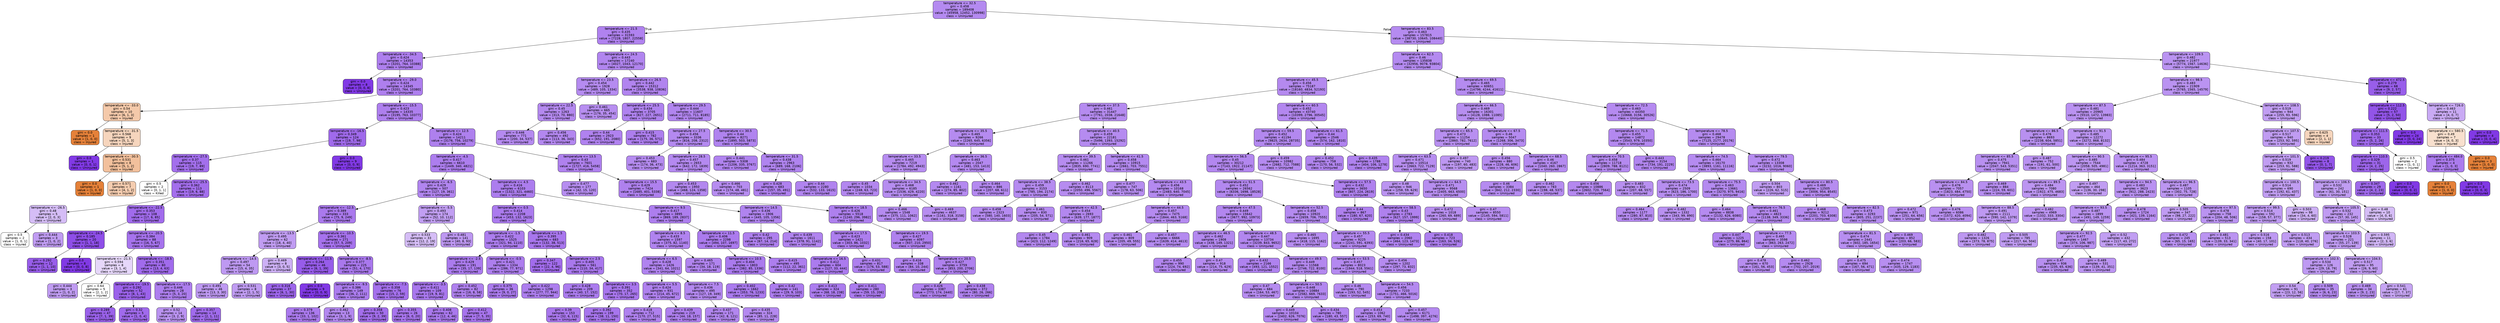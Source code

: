 digraph Tree {
node [shape=box, style="filled, rounded", color="black", fontname="helvetica"] ;
edge [fontname="helvetica"] ;
0 [label="temperature <= 32.5\ngini = 0.458\nsamples = 189408\nvalue = [45958, 12452, 130998]\nclass = Uninjured", fillcolor="#b48af0"] ;
1 [label="temperature <= 21.5\ngini = 0.435\nsamples = 31593\nvalue = [7228, 1807, 22558]\nclass = Uninjured", fillcolor="#b082ef"] ;
0 -> 1 [labeldistance=2.5, labelangle=45, headlabel="True"] ;
2 [label="temperature <= -34.5\ngini = 0.424\nsamples = 14353\nvalue = [3201, 764, 10388]\nclass = Uninjured", fillcolor="#ae7fee"] ;
1 -> 2 ;
3 [label="gini = 0.0\nsamples = 8\nvalue = [0, 0, 8]\nclass = Uninjured", fillcolor="#8139e5"] ;
2 -> 3 ;
4 [label="temperature <= -29.0\ngini = 0.424\nsamples = 14345\nvalue = [3201, 764, 10380]\nclass = Uninjured", fillcolor="#ae7fee"] ;
2 -> 4 ;
5 [label="temperature <= -33.0\ngini = 0.54\nsamples = 10\nvalue = [6, 1, 3]\nclass = Injured", fillcolor="#f4c9aa"] ;
4 -> 5 ;
6 [label="gini = 0.0\nsamples = 1\nvalue = [1, 0, 0]\nclass = Injured", fillcolor="#e58139"] ;
5 -> 6 ;
7 [label="temperature <= -31.5\ngini = 0.568\nsamples = 9\nvalue = [5, 1, 3]\nclass = Injured", fillcolor="#f6d5bd"] ;
5 -> 7 ;
8 [label="gini = 0.0\nsamples = 1\nvalue = [0, 0, 1]\nclass = Uninjured", fillcolor="#8139e5"] ;
7 -> 8 ;
9 [label="temperature <= -30.5\ngini = 0.531\nsamples = 8\nvalue = [5, 1, 2]\nclass = Injured", fillcolor="#f2c09c"] ;
7 -> 9 ;
10 [label="gini = 0.0\nsamples = 1\nvalue = [1, 0, 0]\nclass = Injured", fillcolor="#e58139"] ;
9 -> 10 ;
11 [label="gini = 0.571\nsamples = 7\nvalue = [4, 1, 2]\nclass = Injured", fillcolor="#f5cdb0"] ;
9 -> 11 ;
12 [label="temperature <= -15.5\ngini = 0.423\nsamples = 14335\nvalue = [3195, 763, 10377]\nclass = Uninjured", fillcolor="#ae7fee"] ;
4 -> 12 ;
13 [label="temperature <= -16.5\ngini = 0.349\nsamples = 124\nvalue = [19, 7, 98]\nclass = Uninjured", fillcolor="#a06aeb"] ;
12 -> 13 ;
14 [label="temperature <= -27.5\ngini = 0.37\nsamples = 115\nvalue = [19, 7, 89]\nclass = Uninjured", fillcolor="#a36fec"] ;
13 -> 14 ;
15 [label="gini = 0.5\nsamples = 2\nvalue = [0, 1, 1]\nclass = Killed", fillcolor="#ffffff"] ;
14 -> 15 ;
16 [label="temperature <= -25.5\ngini = 0.362\nsamples = 113\nvalue = [19, 6, 88]\nclass = Uninjured", fillcolor="#a36eec"] ;
14 -> 16 ;
17 [label="temperature <= -26.5\ngini = 0.48\nsamples = 5\nvalue = [2, 0, 3]\nclass = Uninjured", fillcolor="#d5bdf6"] ;
16 -> 17 ;
18 [label="gini = 0.5\nsamples = 2\nvalue = [1, 0, 1]\nclass = Injured", fillcolor="#ffffff"] ;
17 -> 18 ;
19 [label="gini = 0.444\nsamples = 3\nvalue = [1, 0, 2]\nclass = Uninjured", fillcolor="#c09cf2"] ;
17 -> 19 ;
20 [label="temperature <= -22.5\ngini = 0.353\nsamples = 108\nvalue = [17, 6, 85]\nclass = Uninjured", fillcolor="#a16bec"] ;
16 -> 20 ;
21 [label="temperature <= -24.5\ngini = 0.185\nsamples = 20\nvalue = [1, 1, 18]\nclass = Uninjured", fillcolor="#8e4ee8"] ;
20 -> 21 ;
22 [label="gini = 0.292\nsamples = 12\nvalue = [1, 1, 10]\nclass = Uninjured", fillcolor="#985dea"] ;
21 -> 22 ;
23 [label="gini = 0.0\nsamples = 8\nvalue = [0, 0, 8]\nclass = Uninjured", fillcolor="#8139e5"] ;
21 -> 23 ;
24 [label="temperature <= -20.5\ngini = 0.384\nsamples = 88\nvalue = [16, 5, 67]\nclass = Uninjured", fillcolor="#a673ed"] ;
20 -> 24 ;
25 [label="temperature <= -21.5\ngini = 0.594\nsamples = 8\nvalue = [3, 1, 4]\nclass = Uninjured", fillcolor="#e6d7fa"] ;
24 -> 25 ;
26 [label="gini = 0.444\nsamples = 3\nvalue = [1, 0, 2]\nclass = Uninjured", fillcolor="#c09cf2"] ;
25 -> 26 ;
27 [label="gini = 0.64\nsamples = 5\nvalue = [2, 1, 2]\nclass = Injured", fillcolor="#ffffff"] ;
25 -> 27 ;
28 [label="temperature <= -18.5\ngini = 0.351\nsamples = 80\nvalue = [13, 4, 63]\nclass = Uninjured", fillcolor="#a16bec"] ;
24 -> 28 ;
29 [label="temperature <= -19.5\ngini = 0.292\nsamples = 52\nvalue = [8, 1, 43]\nclass = Uninjured", fillcolor="#9b62ea"] ;
28 -> 29 ;
30 [label="gini = 0.289\nsamples = 47\nvalue = [7, 1, 39]\nclass = Uninjured", fillcolor="#9a61ea"] ;
29 -> 30 ;
31 [label="gini = 0.32\nsamples = 5\nvalue = [1, 0, 4]\nclass = Uninjured", fillcolor="#a06aec"] ;
29 -> 31 ;
32 [label="temperature <= -17.5\ngini = 0.446\nsamples = 28\nvalue = [5, 3, 20]\nclass = Uninjured", fillcolor="#ad7eee"] ;
28 -> 32 ;
33 [label="gini = 0.52\nsamples = 14\nvalue = [3, 2, 9]\nclass = Uninjured", fillcolor="#ba93f1"] ;
32 -> 33 ;
34 [label="gini = 0.357\nsamples = 14\nvalue = [2, 1, 11]\nclass = Uninjured", fillcolor="#a06bec"] ;
32 -> 34 ;
35 [label="gini = 0.0\nsamples = 9\nvalue = [0, 0, 9]\nclass = Uninjured", fillcolor="#8139e5"] ;
13 -> 35 ;
36 [label="temperature <= 12.5\ngini = 0.424\nsamples = 14211\nvalue = [3176, 756, 10279]\nclass = Uninjured", fillcolor="#ae80ee"] ;
12 -> 36 ;
37 [label="temperature <= -4.5\ngini = 0.417\nsamples = 6610\nvalue = [1449, 340, 4821]\nclass = Uninjured", fillcolor="#ad7eee"] ;
36 -> 37 ;
38 [label="temperature <= -6.5\ngini = 0.429\nsamples = 507\nvalue = [127, 19, 361]\nclass = Uninjured", fillcolor="#b185ef"] ;
37 -> 38 ;
39 [label="temperature <= -12.5\ngini = 0.389\nsamples = 333\nvalue = [75, 9, 249]\nclass = Uninjured", fillcolor="#aa79ed"] ;
38 -> 39 ;
40 [label="temperature <= -13.5\ngini = 0.495\nsamples = 62\nvalue = [18, 4, 40]\nclass = Uninjured", fillcolor="#c09cf2"] ;
39 -> 40 ;
41 [label="temperature <= -14.5\ngini = 0.497\nsamples = 54\nvalue = [15, 4, 35]\nclass = Uninjured", fillcolor="#be99f2"] ;
40 -> 41 ;
42 [label="gini = 0.491\nsamples = 46\nvalue = [13, 3, 30]\nclass = Uninjured", fillcolor="#be99f2"] ;
41 -> 42 ;
43 [label="gini = 0.531\nsamples = 8\nvalue = [2, 1, 5]\nclass = Uninjured", fillcolor="#c09cf2"] ;
41 -> 43 ;
44 [label="gini = 0.469\nsamples = 8\nvalue = [3, 0, 5]\nclass = Uninjured", fillcolor="#cdb0f5"] ;
40 -> 44 ;
45 [label="temperature <= -10.5\ngini = 0.361\nsamples = 271\nvalue = [57, 5, 209]\nclass = Uninjured", fillcolor="#a672ed"] ;
39 -> 45 ;
46 [label="temperature <= -11.5\ngini = 0.264\nsamples = 46\nvalue = [6, 1, 39]\nclass = Uninjured", fillcolor="#975cea"] ;
45 -> 46 ;
47 [label="gini = 0.316\nsamples = 37\nvalue = [6, 1, 30]\nclass = Uninjured", fillcolor="#9d66eb"] ;
46 -> 47 ;
48 [label="gini = 0.0\nsamples = 9\nvalue = [0, 0, 9]\nclass = Uninjured", fillcolor="#8139e5"] ;
46 -> 48 ;
49 [label="temperature <= -8.5\ngini = 0.377\nsamples = 225\nvalue = [51, 4, 170]\nclass = Uninjured", fillcolor="#a978ed"] ;
45 -> 49 ;
50 [label="temperature <= -9.5\ngini = 0.386\nsamples = 149\nvalue = [36, 2, 111]\nclass = Uninjured", fillcolor="#ab7cee"] ;
49 -> 50 ;
51 [label="gini = 0.379\nsamples = 136\nvalue = [33, 1, 102]\nclass = Uninjured", fillcolor="#ab7aee"] ;
50 -> 51 ;
52 [label="gini = 0.462\nsamples = 13\nvalue = [3, 1, 9]\nclass = Uninjured", fillcolor="#b388ef"] ;
50 -> 52 ;
53 [label="temperature <= -7.5\ngini = 0.358\nsamples = 76\nvalue = [15, 2, 59]\nclass = Uninjured", fillcolor="#a470ec"] ;
49 -> 53 ;
54 [label="gini = 0.358\nsamples = 50\nvalue = [9, 2, 39]\nclass = Uninjured", fillcolor="#a36eec"] ;
53 -> 54 ;
55 [label="gini = 0.355\nsamples = 26\nvalue = [6, 0, 20]\nclass = Uninjured", fillcolor="#a774ed"] ;
53 -> 55 ;
56 [label="temperature <= -5.5\ngini = 0.493\nsamples = 174\nvalue = [52, 10, 112]\nclass = Uninjured", fillcolor="#c19ef2"] ;
38 -> 56 ;
57 [label="gini = 0.533\nsamples = 33\nvalue = [12, 2, 19]\nclass = Uninjured", fillcolor="#d5bdf6"] ;
56 -> 57 ;
58 [label="gini = 0.481\nsamples = 141\nvalue = [40, 8, 93]\nclass = Uninjured", fillcolor="#bd97f1"] ;
56 -> 58 ;
59 [label="temperature <= 4.5\ngini = 0.416\nsamples = 6103\nvalue = [1322, 321, 4460]\nclass = Uninjured", fillcolor="#ac7dee"] ;
37 -> 59 ;
60 [label="temperature <= 0.5\ngini = 0.414\nsamples = 2208\nvalue = [453, 132, 1623]\nclass = Uninjured", fillcolor="#ab7bee"] ;
59 -> 60 ;
61 [label="temperature <= -1.5\ngini = 0.422\nsamples = 1525\nvalue = [321, 94, 1110]\nclass = Uninjured", fillcolor="#ac7dee"] ;
60 -> 61 ;
62 [label="temperature <= -2.5\ngini = 0.429\nsamples = 191\nvalue = [35, 17, 139]\nclass = Uninjured", fillcolor="#ab7bee"] ;
61 -> 62 ;
63 [label="temperature <= -3.5\ngini = 0.411\nsamples = 109\nvalue = [19, 9, 81]\nclass = Uninjured", fillcolor="#a877ed"] ;
62 -> 63 ;
64 [label="gini = 0.408\nsamples = 62\nvalue = [12, 4, 46]\nclass = Uninjured", fillcolor="#a978ed"] ;
63 -> 64 ;
65 [label="gini = 0.412\nsamples = 47\nvalue = [7, 5, 35]\nclass = Uninjured", fillcolor="#a774ed"] ;
63 -> 65 ;
66 [label="gini = 0.452\nsamples = 82\nvalue = [16, 8, 58]\nclass = Uninjured", fillcolor="#af81ee"] ;
62 -> 66 ;
67 [label="temperature <= -0.5\ngini = 0.421\nsamples = 1334\nvalue = [286, 77, 971]\nclass = Uninjured", fillcolor="#ad7eee"] ;
61 -> 67 ;
68 [label="gini = 0.375\nsamples = 36\nvalue = [9, 0, 27]\nclass = Uninjured", fillcolor="#ab7bee"] ;
67 -> 68 ;
69 [label="gini = 0.422\nsamples = 1298\nvalue = [277, 77, 944]\nclass = Uninjured", fillcolor="#ad7eee"] ;
67 -> 69 ;
70 [label="temperature <= 1.5\ngini = 0.395\nsamples = 683\nvalue = [132, 38, 513]\nclass = Uninjured", fillcolor="#a876ed"] ;
60 -> 70 ;
71 [label="gini = 0.347\nsamples = 122\nvalue = [22, 4, 96]\nclass = Uninjured", fillcolor="#a26cec"] ;
70 -> 71 ;
72 [label="temperature <= 2.5\ngini = 0.405\nsamples = 561\nvalue = [110, 34, 417]\nclass = Uninjured", fillcolor="#a978ed"] ;
70 -> 72 ;
73 [label="gini = 0.428\nsamples = 209\nvalue = [40, 17, 152]\nclass = Uninjured", fillcolor="#ab7cee"] ;
72 -> 73 ;
74 [label="temperature <= 3.5\ngini = 0.391\nsamples = 352\nvalue = [70, 17, 265]\nclass = Uninjured", fillcolor="#a876ed"] ;
72 -> 74 ;
75 [label="gini = 0.39\nsamples = 153\nvalue = [32, 6, 115]\nclass = Uninjured", fillcolor="#a977ed"] ;
74 -> 75 ;
76 [label="gini = 0.392\nsamples = 199\nvalue = [38, 11, 150]\nclass = Uninjured", fillcolor="#a775ed"] ;
74 -> 76 ;
77 [label="temperature <= 9.5\ngini = 0.417\nsamples = 3895\nvalue = [869, 189, 2837]\nclass = Uninjured", fillcolor="#ad7eee"] ;
59 -> 77 ;
78 [label="temperature <= 8.5\ngini = 0.433\nsamples = 1597\nvalue = [375, 82, 1140]\nclass = Uninjured", fillcolor="#b083ef"] ;
77 -> 78 ;
79 [label="temperature <= 6.5\ngini = 0.428\nsamples = 1426\nvalue = [341, 64, 1021]\nclass = Uninjured", fillcolor="#b083ef"] ;
78 -> 79 ;
80 [label="temperature <= 5.5\ngini = 0.424\nsamples = 931\nvalue = [214, 45, 672]\nclass = Uninjured", fillcolor="#af81ee"] ;
79 -> 80 ;
81 [label="gini = 0.418\nsamples = 712\nvalue = [170, 27, 515]\nclass = Uninjured", fillcolor="#af81ee"] ;
80 -> 81 ;
82 [label="gini = 0.439\nsamples = 219\nvalue = [44, 18, 157]\nclass = Uninjured", fillcolor="#ae7fee"] ;
80 -> 82 ;
83 [label="temperature <= 7.5\ngini = 0.436\nsamples = 495\nvalue = [127, 19, 349]\nclass = Uninjured", fillcolor="#b388ef"] ;
79 -> 83 ;
84 [label="gini = 0.437\nsamples = 171\nvalue = [42, 8, 121]\nclass = Uninjured", fillcolor="#b286ef"] ;
83 -> 84 ;
85 [label="gini = 0.435\nsamples = 324\nvalue = [85, 11, 228]\nclass = Uninjured", fillcolor="#b489ef"] ;
83 -> 85 ;
86 [label="gini = 0.465\nsamples = 171\nvalue = [34, 18, 119]\nclass = Uninjured", fillcolor="#b184ef"] ;
78 -> 86 ;
87 [label="temperature <= 11.5\ngini = 0.406\nsamples = 2298\nvalue = [494, 107, 1697]\nclass = Uninjured", fillcolor="#ab7bee"] ;
77 -> 87 ;
88 [label="temperature <= 10.5\ngini = 0.404\nsamples = 1803\nvalue = [382, 85, 1336]\nclass = Uninjured", fillcolor="#aa7aee"] ;
87 -> 88 ;
89 [label="gini = 0.402\nsamples = 1662\nvalue = [353, 76, 1233]\nclass = Uninjured", fillcolor="#aa7aee"] ;
88 -> 89 ;
90 [label="gini = 0.42\nsamples = 141\nvalue = [29, 9, 103]\nclass = Uninjured", fillcolor="#ac7cee"] ;
88 -> 90 ;
91 [label="gini = 0.415\nsamples = 495\nvalue = [112, 22, 361]\nclass = Uninjured", fillcolor="#ad7eee"] ;
87 -> 91 ;
92 [label="temperature <= 13.5\ngini = 0.43\nsamples = 7601\nvalue = [1727, 416, 5458]\nclass = Uninjured", fillcolor="#af81ee"] ;
36 -> 92 ;
93 [label="gini = 0.477\nsamples = 177\nvalue = [42, 15, 120]\nclass = Uninjured", fillcolor="#b68df0"] ;
92 -> 93 ;
94 [label="temperature <= 15.5\ngini = 0.429\nsamples = 7424\nvalue = [1685, 401, 5338]\nclass = Uninjured", fillcolor="#af81ee"] ;
92 -> 94 ;
95 [label="temperature <= 14.5\ngini = 0.436\nsamples = 1906\nvalue = [445, 105, 1356]\nclass = Uninjured", fillcolor="#b084ef"] ;
94 -> 95 ;
96 [label="gini = 0.42\nsamples = 295\nvalue = [67, 14, 214]\nclass = Uninjured", fillcolor="#ae7fee"] ;
95 -> 96 ;
97 [label="gini = 0.439\nsamples = 1611\nvalue = [378, 91, 1142]\nclass = Uninjured", fillcolor="#b184ef"] ;
95 -> 97 ;
98 [label="temperature <= 18.5\ngini = 0.426\nsamples = 5518\nvalue = [1240, 296, 3982]\nclass = Uninjured", fillcolor="#ae80ee"] ;
94 -> 98 ;
99 [label="temperature <= 17.5\ngini = 0.423\nsamples = 1421\nvalue = [303, 86, 1032]\nclass = Uninjured", fillcolor="#ad7eee"] ;
98 -> 99 ;
100 [label="temperature <= 16.5\ngini = 0.412\nsamples = 604\nvalue = [127, 33, 444]\nclass = Uninjured", fillcolor="#ab7bee"] ;
99 -> 100 ;
101 [label="gini = 0.413\nsamples = 324\nvalue = [68, 18, 238]\nclass = Uninjured", fillcolor="#ab7cee"] ;
100 -> 101 ;
102 [label="gini = 0.411\nsamples = 280\nvalue = [59, 15, 206]\nclass = Uninjured", fillcolor="#ab7bee"] ;
100 -> 102 ;
103 [label="gini = 0.431\nsamples = 817\nvalue = [176, 53, 588]\nclass = Uninjured", fillcolor="#ae80ee"] ;
99 -> 103 ;
104 [label="temperature <= 19.5\ngini = 0.427\nsamples = 4097\nvalue = [937, 210, 2950]\nclass = Uninjured", fillcolor="#af81ee"] ;
98 -> 104 ;
105 [label="gini = 0.416\nsamples = 338\nvalue = [84, 10, 244]\nclass = Uninjured", fillcolor="#b082ef"] ;
104 -> 105 ;
106 [label="temperature <= 20.5\ngini = 0.427\nsamples = 3759\nvalue = [853, 200, 2706]\nclass = Uninjured", fillcolor="#af81ee"] ;
104 -> 106 ;
107 [label="gini = 0.426\nsamples = 3387\nvalue = [773, 174, 2440]\nclass = Uninjured", fillcolor="#af81ee"] ;
106 -> 107 ;
108 [label="gini = 0.438\nsamples = 372\nvalue = [80, 26, 266]\nclass = Uninjured", fillcolor="#af81ee"] ;
106 -> 108 ;
109 [label="temperature <= 24.5\ngini = 0.443\nsamples = 17240\nvalue = [4027, 1043, 12170]\nclass = Uninjured", fillcolor="#b185ef"] ;
1 -> 109 ;
110 [label="temperature <= 23.5\ngini = 0.454\nsamples = 1928\nvalue = [489, 105, 1334]\nclass = Uninjured", fillcolor="#b58bf0"] ;
109 -> 110 ;
111 [label="temperature <= 22.5\ngini = 0.45\nsamples = 1263\nvalue = [313, 70, 880]\nclass = Uninjured", fillcolor="#b489ef"] ;
110 -> 111 ;
112 [label="gini = 0.446\nsamples = 771\nvalue = [200, 34, 537]\nclass = Uninjured", fillcolor="#b58af0"] ;
111 -> 112 ;
113 [label="gini = 0.456\nsamples = 492\nvalue = [113, 36, 343]\nclass = Uninjured", fillcolor="#b387ef"] ;
111 -> 113 ;
114 [label="gini = 0.461\nsamples = 665\nvalue = [176, 35, 454]\nclass = Uninjured", fillcolor="#b78ef0"] ;
110 -> 114 ;
115 [label="temperature <= 26.5\ngini = 0.442\nsamples = 15312\nvalue = [3538, 938, 10836]\nclass = Uninjured", fillcolor="#b184ef"] ;
109 -> 115 ;
116 [label="temperature <= 25.5\ngini = 0.434\nsamples = 3705\nvalue = [827, 227, 2651]\nclass = Uninjured", fillcolor="#af82ef"] ;
115 -> 116 ;
117 [label="gini = 0.44\nsamples = 2923\nvalue = [652, 191, 2080]\nclass = Uninjured", fillcolor="#b082ef"] ;
116 -> 117 ;
118 [label="gini = 0.415\nsamples = 782\nvalue = [175, 36, 571]\nclass = Uninjured", fillcolor="#ad7eee"] ;
116 -> 118 ;
119 [label="temperature <= 29.5\ngini = 0.444\nsamples = 11607\nvalue = [2711, 711, 8185]\nclass = Uninjured", fillcolor="#b185ef"] ;
115 -> 119 ;
120 [label="temperature <= 27.5\ngini = 0.456\nsamples = 3336\nvalue = [816, 208, 2312]\nclass = Uninjured", fillcolor="#b489f0"] ;
119 -> 120 ;
121 [label="gini = 0.453\nsamples = 683\nvalue = [174, 36, 473]\nclass = Uninjured", fillcolor="#b58bf0"] ;
120 -> 121 ;
122 [label="temperature <= 28.5\ngini = 0.457\nsamples = 2653\nvalue = [642, 172, 1839]\nclass = Uninjured", fillcolor="#b489f0"] ;
120 -> 122 ;
123 [label="gini = 0.453\nsamples = 1950\nvalue = [468, 124, 1358]\nclass = Uninjured", fillcolor="#b388ef"] ;
122 -> 123 ;
124 [label="gini = 0.466\nsamples = 703\nvalue = [174, 48, 481]\nclass = Uninjured", fillcolor="#b68cf0"] ;
122 -> 124 ;
125 [label="temperature <= 30.5\ngini = 0.44\nsamples = 8271\nvalue = [1895, 503, 5873]\nclass = Uninjured", fillcolor="#b083ef"] ;
119 -> 125 ;
126 [label="gini = 0.441\nsamples = 5308\nvalue = [1206, 335, 3767]\nclass = Uninjured", fillcolor="#b083ef"] ;
125 -> 126 ;
127 [label="temperature <= 31.5\ngini = 0.438\nsamples = 2963\nvalue = [689, 168, 2106]\nclass = Uninjured", fillcolor="#b084ef"] ;
125 -> 127 ;
128 [label="gini = 0.428\nsamples = 683\nvalue = [157, 35, 491]\nclass = Uninjured", fillcolor="#af81ee"] ;
127 -> 128 ;
129 [label="gini = 0.44\nsamples = 2280\nvalue = [532, 133, 1615]\nclass = Uninjured", fillcolor="#b184ef"] ;
127 -> 129 ;
130 [label="temperature <= 83.5\ngini = 0.463\nsamples = 157815\nvalue = [38730, 10645, 108440]\nclass = Uninjured", fillcolor="#b58bf0"] ;
0 -> 130 [labeldistance=2.5, labelangle=-45, headlabel="False"] ;
131 [label="temperature <= 62.5\ngini = 0.46\nsamples = 135838\nvalue = [32956, 9078, 93804]\nclass = Uninjured", fillcolor="#b48af0"] ;
130 -> 131 ;
132 [label="temperature <= 45.5\ngini = 0.456\nsamples = 75187\nvalue = [18160, 4834, 52193]\nclass = Uninjured", fillcolor="#b489ef"] ;
131 -> 132 ;
133 [label="temperature <= 37.5\ngini = 0.461\nsamples = 31447\nvalue = [7761, 2038, 21648]\nclass = Uninjured", fillcolor="#b58bf0"] ;
132 -> 133 ;
134 [label="temperature <= 35.5\ngini = 0.465\nsamples = 9266\nvalue = [2265, 645, 6356]\nclass = Uninjured", fillcolor="#b58bf0"] ;
133 -> 134 ;
135 [label="temperature <= 33.5\ngini = 0.465\nsamples = 7219\nvalue = [1784, 492, 4943]\nclass = Uninjured", fillcolor="#b68cf0"] ;
134 -> 135 ;
136 [label="gini = 0.45\nsamples = 1034\nvalue = [248, 63, 723]\nclass = Uninjured", fillcolor="#b387ef"] ;
135 -> 136 ;
137 [label="temperature <= 34.5\ngini = 0.468\nsamples = 6185\nvalue = [1536, 429, 4220]\nclass = Uninjured", fillcolor="#b68df0"] ;
135 -> 137 ;
138 [label="gini = 0.466\nsamples = 1548\nvalue = [375, 111, 1062]\nclass = Uninjured", fillcolor="#b58bf0"] ;
137 -> 138 ;
139 [label="gini = 0.469\nsamples = 4637\nvalue = [1161, 318, 3158]\nclass = Uninjured", fillcolor="#b78df0"] ;
137 -> 139 ;
140 [label="temperature <= 36.5\ngini = 0.463\nsamples = 2047\nvalue = [481, 153, 1413]\nclass = Uninjured", fillcolor="#b489f0"] ;
134 -> 140 ;
141 [label="gini = 0.462\nsamples = 1161\nvalue = [274, 85, 802]\nclass = Uninjured", fillcolor="#b489f0"] ;
140 -> 141 ;
142 [label="gini = 0.464\nsamples = 886\nvalue = [207, 68, 611]\nclass = Uninjured", fillcolor="#b489f0"] ;
140 -> 142 ;
143 [label="temperature <= 40.5\ngini = 0.459\nsamples = 22181\nvalue = [5496, 1393, 15292]\nclass = Uninjured", fillcolor="#b58bf0"] ;
133 -> 143 ;
144 [label="temperature <= 39.5\ngini = 0.461\nsamples = 11266\nvalue = [2835, 690, 7741]\nclass = Uninjured", fillcolor="#b68cf0"] ;
143 -> 144 ;
145 [label="temperature <= 38.5\ngini = 0.459\nsamples = 3153\nvalue = [785, 194, 2174]\nclass = Uninjured", fillcolor="#b58bf0"] ;
144 -> 145 ;
146 [label="gini = 0.458\nsamples = 2323\nvalue = [580, 140, 1603]\nclass = Uninjured", fillcolor="#b58bf0"] ;
145 -> 146 ;
147 [label="gini = 0.461\nsamples = 830\nvalue = [205, 54, 571]\nclass = Uninjured", fillcolor="#b58bf0"] ;
145 -> 147 ;
148 [label="gini = 0.462\nsamples = 8113\nvalue = [2050, 496, 5567]\nclass = Uninjured", fillcolor="#b68cf0"] ;
144 -> 148 ;
149 [label="temperature <= 41.5\ngini = 0.458\nsamples = 10915\nvalue = [2661, 703, 7551]\nclass = Uninjured", fillcolor="#b48af0"] ;
143 -> 149 ;
150 [label="gini = 0.477\nsamples = 747\nvalue = [178, 63, 506]\nclass = Uninjured", fillcolor="#b68df0"] ;
149 -> 150 ;
151 [label="temperature <= 43.5\ngini = 0.456\nsamples = 10168\nvalue = [2483, 640, 7045]\nclass = Uninjured", fillcolor="#b489f0"] ;
149 -> 151 ;
152 [label="temperature <= 42.5\ngini = 0.454\nsamples = 2693\nvalue = [639, 177, 1877]\nclass = Uninjured", fillcolor="#b388ef"] ;
151 -> 152 ;
153 [label="gini = 0.45\nsamples = 1784\nvalue = [423, 112, 1249]\nclass = Uninjured", fillcolor="#b387ef"] ;
152 -> 153 ;
154 [label="gini = 0.461\nsamples = 909\nvalue = [216, 65, 628]\nclass = Uninjured", fillcolor="#b489f0"] ;
152 -> 154 ;
155 [label="temperature <= 44.5\ngini = 0.457\nsamples = 7475\nvalue = [1844, 463, 5168]\nclass = Uninjured", fillcolor="#b58af0"] ;
151 -> 155 ;
156 [label="gini = 0.461\nsamples = 809\nvalue = [205, 49, 555]\nclass = Uninjured", fillcolor="#b68cf0"] ;
155 -> 156 ;
157 [label="gini = 0.457\nsamples = 6666\nvalue = [1639, 414, 4613]\nclass = Uninjured", fillcolor="#b48af0"] ;
155 -> 157 ;
158 [label="temperature <= 60.5\ngini = 0.452\nsamples = 43740\nvalue = [10399, 2796, 30545]\nclass = Uninjured", fillcolor="#b387ef"] ;
132 -> 158 ;
159 [label="temperature <= 59.5\ngini = 0.452\nsamples = 41194\nvalue = [9825, 2634, 28735]\nclass = Uninjured", fillcolor="#b388ef"] ;
158 -> 159 ;
160 [label="temperature <= 56.5\ngini = 0.45\nsamples = 30212\nvalue = [7143, 1922, 21147]\nclass = Uninjured", fillcolor="#b387ef"] ;
159 -> 160 ;
161 [label="temperature <= 51.5\ngini = 0.452\nsamples = 26562\nvalue = [6336, 1698, 18528]\nclass = Uninjured", fillcolor="#b388ef"] ;
160 -> 161 ;
162 [label="temperature <= 47.5\ngini = 0.449\nsamples = 15642\nvalue = [3677, 992, 10973]\nclass = Uninjured", fillcolor="#b286ef"] ;
161 -> 162 ;
163 [label="temperature <= 46.5\ngini = 0.462\nsamples = 1908\nvalue = [438, 149, 1321]\nclass = Uninjured", fillcolor="#b388ef"] ;
162 -> 163 ;
164 [label="gini = 0.455\nsamples = 990\nvalue = [224, 74, 692]\nclass = Uninjured", fillcolor="#b286ef"] ;
163 -> 164 ;
165 [label="gini = 0.47\nsamples = 918\nvalue = [214, 75, 629]\nclass = Uninjured", fillcolor="#b58af0"] ;
163 -> 165 ;
166 [label="temperature <= 48.5\ngini = 0.447\nsamples = 13734\nvalue = [3239, 843, 9652]\nclass = Uninjured", fillcolor="#b286ef"] ;
162 -> 166 ;
167 [label="gini = 0.432\nsamples = 2166\nvalue = [493, 121, 1552]\nclass = Uninjured", fillcolor="#af82ef"] ;
166 -> 167 ;
168 [label="temperature <= 49.5\ngini = 0.449\nsamples = 11568\nvalue = [2746, 722, 8100]\nclass = Uninjured", fillcolor="#b387ef"] ;
166 -> 168 ;
169 [label="gini = 0.47\nsamples = 684\nvalue = [164, 53, 467]\nclass = Uninjured", fillcolor="#b68cf0"] ;
168 -> 169 ;
170 [label="temperature <= 50.5\ngini = 0.448\nsamples = 10884\nvalue = [2582, 669, 7633]\nclass = Uninjured", fillcolor="#b287ef"] ;
168 -> 170 ;
171 [label="gini = 0.449\nsamples = 10104\nvalue = [2402, 626, 7076]\nclass = Uninjured", fillcolor="#b387ef"] ;
170 -> 171 ;
172 [label="gini = 0.434\nsamples = 780\nvalue = [180, 43, 557]\nclass = Uninjured", fillcolor="#b083ef"] ;
170 -> 172 ;
173 [label="temperature <= 52.5\ngini = 0.458\nsamples = 10920\nvalue = [2659, 706, 7555]\nclass = Uninjured", fillcolor="#b48af0"] ;
161 -> 173 ;
174 [label="gini = 0.465\nsamples = 1695\nvalue = [418, 115, 1162]\nclass = Uninjured", fillcolor="#b68cf0"] ;
173 -> 174 ;
175 [label="temperature <= 55.5\ngini = 0.457\nsamples = 9225\nvalue = [2241, 591, 6393]\nclass = Uninjured", fillcolor="#b489f0"] ;
173 -> 175 ;
176 [label="temperature <= 53.5\ngini = 0.457\nsamples = 8023\nvalue = [1944, 518, 5561]\nclass = Uninjured", fillcolor="#b489f0"] ;
175 -> 176 ;
177 [label="gini = 0.46\nsamples = 790\nvalue = [193, 52, 545]\nclass = Uninjured", fillcolor="#b58af0"] ;
176 -> 177 ;
178 [label="temperature <= 54.5\ngini = 0.456\nsamples = 7233\nvalue = [1751, 466, 5016]\nclass = Uninjured", fillcolor="#b489f0"] ;
176 -> 178 ;
179 [label="gini = 0.453\nsamples = 1062\nvalue = [253, 69, 740]\nclass = Uninjured", fillcolor="#b388ef"] ;
178 -> 179 ;
180 [label="gini = 0.457\nsamples = 6171\nvalue = [1498, 397, 4276]\nclass = Uninjured", fillcolor="#b489f0"] ;
178 -> 180 ;
181 [label="gini = 0.456\nsamples = 1202\nvalue = [297, 73, 832]\nclass = Uninjured", fillcolor="#b58af0"] ;
175 -> 181 ;
182 [label="temperature <= 57.5\ngini = 0.432\nsamples = 3650\nvalue = [807, 224, 2619]\nclass = Uninjured", fillcolor="#af81ee"] ;
160 -> 182 ;
183 [label="gini = 0.44\nsamples = 867\nvalue = [180, 67, 620]\nclass = Uninjured", fillcolor="#ae80ee"] ;
182 -> 183 ;
184 [label="temperature <= 58.5\ngini = 0.43\nsamples = 2783\nvalue = [627, 157, 1999]\nclass = Uninjured", fillcolor="#af81ee"] ;
182 -> 184 ;
185 [label="gini = 0.434\nsamples = 2060\nvalue = [464, 123, 1473]\nclass = Uninjured", fillcolor="#af82ef"] ;
184 -> 185 ;
186 [label="gini = 0.418\nsamples = 723\nvalue = [163, 34, 526]\nclass = Uninjured", fillcolor="#ad7fee"] ;
184 -> 186 ;
187 [label="gini = 0.459\nsamples = 10982\nvalue = [2682, 712, 7588]\nclass = Uninjured", fillcolor="#b58af0"] ;
159 -> 187 ;
188 [label="temperature <= 61.5\ngini = 0.44\nsamples = 2546\nvalue = [574, 162, 1810]\nclass = Uninjured", fillcolor="#b083ef"] ;
158 -> 188 ;
189 [label="gini = 0.452\nsamples = 758\nvalue = [170, 56, 532]\nclass = Uninjured", fillcolor="#b185ef"] ;
188 -> 189 ;
190 [label="gini = 0.435\nsamples = 1788\nvalue = [404, 106, 1278]\nclass = Uninjured", fillcolor="#af82ef"] ;
188 -> 190 ;
191 [label="temperature <= 69.5\ngini = 0.465\nsamples = 60651\nvalue = [14796, 4244, 41611]\nclass = Uninjured", fillcolor="#b58bf0"] ;
131 -> 191 ;
192 [label="temperature <= 66.5\ngini = 0.469\nsamples = 16301\nvalue = [4128, 1088, 11085]\nclass = Uninjured", fillcolor="#b78ef0"] ;
191 -> 192 ;
193 [label="temperature <= 65.5\ngini = 0.473\nsamples = 11254\nvalue = [2860, 782, 7612]\nclass = Uninjured", fillcolor="#b88ff0"] ;
192 -> 193 ;
194 [label="temperature <= 63.5\ngini = 0.471\nsamples = 10514\nvalue = [2663, 722, 7129]\nclass = Uninjured", fillcolor="#b78ef0"] ;
193 -> 194 ;
195 [label="gini = 0.48\nsamples = 946\nvalue = [258, 59, 629]\nclass = Uninjured", fillcolor="#bb94f1"] ;
194 -> 195 ;
196 [label="temperature <= 64.5\ngini = 0.471\nsamples = 9568\nvalue = [2405, 663, 6500]\nclass = Uninjured", fillcolor="#b78ef0"] ;
194 -> 196 ;
197 [label="gini = 0.472\nsamples = 1018\nvalue = [260, 69, 689]\nclass = Uninjured", fillcolor="#b88ff0"] ;
196 -> 197 ;
198 [label="gini = 0.47\nsamples = 8550\nvalue = [2145, 594, 5811]\nclass = Uninjured", fillcolor="#b78ef0"] ;
196 -> 198 ;
199 [label="gini = 0.497\nsamples = 740\nvalue = [197, 60, 483]\nclass = Uninjured", fillcolor="#bd97f1"] ;
193 -> 199 ;
200 [label="temperature <= 67.5\ngini = 0.46\nsamples = 5047\nvalue = [1268, 306, 3473]\nclass = Uninjured", fillcolor="#b58bf0"] ;
192 -> 200 ;
201 [label="gini = 0.456\nsamples = 880\nvalue = [228, 46, 606]\nclass = Uninjured", fillcolor="#b68cf0"] ;
200 -> 201 ;
202 [label="temperature <= 68.5\ngini = 0.46\nsamples = 4167\nvalue = [1040, 260, 2867]\nclass = Uninjured", fillcolor="#b58bf0"] ;
200 -> 202 ;
203 [label="gini = 0.46\nsamples = 3384\nvalue = [842, 212, 2330]\nclass = Uninjured", fillcolor="#b58bf0"] ;
202 -> 203 ;
204 [label="gini = 0.462\nsamples = 783\nvalue = [198, 48, 537]\nclass = Uninjured", fillcolor="#b68cf0"] ;
202 -> 204 ;
205 [label="temperature <= 72.5\ngini = 0.463\nsamples = 44350\nvalue = [10668, 3156, 30526]\nclass = Uninjured", fillcolor="#b58af0"] ;
191 -> 205 ;
206 [label="temperature <= 71.5\ngini = 0.455\nsamples = 14872\nvalue = [3543, 979, 10350]\nclass = Uninjured", fillcolor="#b388ef"] ;
205 -> 206 ;
207 [label="temperature <= 70.5\ngini = 0.458\nsamples = 11718\nvalue = [2809, 788, 8121]\nclass = Uninjured", fillcolor="#b489ef"] ;
206 -> 207 ;
208 [label="gini = 0.456\nsamples = 10886\nvalue = [2602, 720, 7564]\nclass = Uninjured", fillcolor="#b488ef"] ;
207 -> 208 ;
209 [label="gini = 0.483\nsamples = 832\nvalue = [207, 68, 557]\nclass = Uninjured", fillcolor="#b890f0"] ;
207 -> 209 ;
210 [label="gini = 0.443\nsamples = 3154\nvalue = [734, 191, 2229]\nclass = Uninjured", fillcolor="#b185ef"] ;
206 -> 210 ;
211 [label="temperature <= 78.5\ngini = 0.468\nsamples = 29478\nvalue = [7125, 2177, 20176]\nclass = Uninjured", fillcolor="#b58bf0"] ;
205 -> 211 ;
212 [label="temperature <= 74.5\ngini = 0.464\nsamples = 16170\nvalue = [3893, 1161, 11116]\nclass = Uninjured", fillcolor="#b58bf0"] ;
211 -> 212 ;
213 [label="temperature <= 73.5\ngini = 0.474\nsamples = 2509\nvalue = [623, 186, 1700]\nclass = Uninjured", fillcolor="#b78ef0"] ;
212 -> 213 ;
214 [label="gini = 0.464\nsamples = 1177\nvalue = [280, 87, 810]\nclass = Uninjured", fillcolor="#b58af0"] ;
213 -> 214 ;
215 [label="gini = 0.482\nsamples = 1332\nvalue = [343, 99, 890]\nclass = Uninjured", fillcolor="#b991f1"] ;
213 -> 215 ;
216 [label="temperature <= 75.5\ngini = 0.463\nsamples = 13661\nvalue = [3270, 975, 9416]\nclass = Uninjured", fillcolor="#b48af0"] ;
212 -> 216 ;
217 [label="gini = 0.464\nsamples = 8838\nvalue = [2132, 626, 6080]\nclass = Uninjured", fillcolor="#b58af0"] ;
216 -> 217 ;
218 [label="temperature <= 76.5\ngini = 0.461\nsamples = 4823\nvalue = [1138, 349, 3336]\nclass = Uninjured", fillcolor="#b489ef"] ;
216 -> 218 ;
219 [label="gini = 0.447\nsamples = 1225\nvalue = [275, 86, 864]\nclass = Uninjured", fillcolor="#b184ef"] ;
218 -> 219 ;
220 [label="temperature <= 77.5\ngini = 0.465\nsamples = 3598\nvalue = [863, 263, 2472]\nclass = Uninjured", fillcolor="#b58bf0"] ;
218 -> 220 ;
221 [label="gini = 0.478\nsamples = 670\nvalue = [161, 56, 453]\nclass = Uninjured", fillcolor="#b78df0"] ;
220 -> 221 ;
222 [label="gini = 0.462\nsamples = 2928\nvalue = [702, 207, 2019]\nclass = Uninjured", fillcolor="#b48af0"] ;
220 -> 222 ;
223 [label="temperature <= 79.5\ngini = 0.472\nsamples = 13308\nvalue = [3232, 1016, 9060]\nclass = Uninjured", fillcolor="#b68cf0"] ;
211 -> 223 ;
224 [label="gini = 0.504\nsamples = 803\nvalue = [226, 62, 515]\nclass = Uninjured", fillcolor="#c09cf2"] ;
223 -> 224 ;
225 [label="temperature <= 80.5\ngini = 0.469\nsamples = 12505\nvalue = [3006, 954, 8545]\nclass = Uninjured", fillcolor="#b68cf0"] ;
223 -> 225 ;
226 [label="gini = 0.468\nsamples = 9212\nvalue = [2201, 703, 6308]\nclass = Uninjured", fillcolor="#b58bf0"] ;
225 -> 226 ;
227 [label="temperature <= 82.5\ngini = 0.473\nsamples = 3293\nvalue = [805, 251, 2237]\nclass = Uninjured", fillcolor="#b68df0"] ;
225 -> 227 ;
228 [label="temperature <= 81.5\ngini = 0.474\nsamples = 2441\nvalue = [602, 185, 1654]\nclass = Uninjured", fillcolor="#b78ef0"] ;
227 -> 228 ;
229 [label="gini = 0.475\nsamples = 694\nvalue = [167, 56, 471]\nclass = Uninjured", fillcolor="#b68df0"] ;
228 -> 229 ;
230 [label="gini = 0.474\nsamples = 1747\nvalue = [435, 129, 1183]\nclass = Uninjured", fillcolor="#b78ef0"] ;
228 -> 230 ;
231 [label="gini = 0.469\nsamples = 852\nvalue = [203, 66, 583]\nclass = Uninjured", fillcolor="#b58bf0"] ;
227 -> 231 ;
232 [label="temperature <= 109.5\ngini = 0.482\nsamples = 21977\nvalue = [5774, 1567, 14636]\nclass = Uninjured", fillcolor="#ba93f1"] ;
130 -> 232 ;
233 [label="temperature <= 98.5\ngini = 0.483\nsamples = 21909\nvalue = [5765, 1565, 14579]\nclass = Uninjured", fillcolor="#ba93f1"] ;
232 -> 233 ;
234 [label="temperature <= 87.5\ngini = 0.481\nsamples = 20965\nvalue = [5510, 1472, 13983]\nclass = Uninjured", fillcolor="#ba92f1"] ;
233 -> 234 ;
235 [label="temperature <= 86.5\ngini = 0.476\nsamples = 8693\nvalue = [2238, 604, 5851]\nclass = Uninjured", fillcolor="#b890f0"] ;
234 -> 235 ;
236 [label="temperature <= 85.5\ngini = 0.475\nsamples = 7941\nvalue = [2047, 543, 5351]\nclass = Uninjured", fillcolor="#b890f0"] ;
235 -> 236 ;
237 [label="temperature <= 84.5\ngini = 0.476\nsamples = 7057\nvalue = [1823, 484, 4750]\nclass = Uninjured", fillcolor="#b990f0"] ;
236 -> 237 ;
238 [label="gini = 0.472\nsamples = 971\nvalue = [251, 64, 656]\nclass = Uninjured", fillcolor="#b890f0"] ;
237 -> 238 ;
239 [label="gini = 0.476\nsamples = 6086\nvalue = [1572, 420, 4094]\nclass = Uninjured", fillcolor="#b990f0"] ;
237 -> 239 ;
240 [label="gini = 0.469\nsamples = 884\nvalue = [224, 59, 601]\nclass = Uninjured", fillcolor="#b78ef0"] ;
236 -> 240 ;
241 [label="gini = 0.487\nsamples = 752\nvalue = [191, 61, 500]\nclass = Uninjured", fillcolor="#ba92f1"] ;
235 -> 241 ;
242 [label="temperature <= 91.5\ngini = 0.485\nsamples = 12272\nvalue = [3272, 868, 8132]\nclass = Uninjured", fillcolor="#bb94f1"] ;
234 -> 242 ;
243 [label="temperature <= 90.5\ngini = 0.485\nsamples = 7544\nvalue = [2058, 505, 4981]\nclass = Uninjured", fillcolor="#bc96f1"] ;
242 -> 243 ;
244 [label="temperature <= 89.5\ngini = 0.484\nsamples = 7080\nvalue = [1922, 475, 4683]\nclass = Uninjured", fillcolor="#bc95f1"] ;
243 -> 244 ;
245 [label="temperature <= 88.5\ngini = 0.491\nsamples = 2111\nvalue = [590, 142, 1379]\nclass = Uninjured", fillcolor="#be98f2"] ;
244 -> 245 ;
246 [label="gini = 0.482\nsamples = 1326\nvalue = [373, 78, 875]\nclass = Uninjured", fillcolor="#bd97f1"] ;
245 -> 246 ;
247 [label="gini = 0.505\nsamples = 785\nvalue = [217, 64, 504]\nclass = Uninjured", fillcolor="#bf9bf2"] ;
245 -> 247 ;
248 [label="gini = 0.482\nsamples = 4969\nvalue = [1332, 333, 3304]\nclass = Uninjured", fillcolor="#bb94f1"] ;
244 -> 248 ;
249 [label="gini = 0.497\nsamples = 464\nvalue = [136, 30, 298]\nclass = Uninjured", fillcolor="#c19df2"] ;
243 -> 249 ;
250 [label="temperature <= 95.5\ngini = 0.484\nsamples = 4728\nvalue = [1214, 363, 3151]\nclass = Uninjured", fillcolor="#ba92f1"] ;
242 -> 250 ;
251 [label="temperature <= 94.5\ngini = 0.483\nsamples = 3623\nvalue = [912, 288, 2423]\nclass = Uninjured", fillcolor="#b991f1"] ;
250 -> 251 ;
252 [label="temperature <= 93.5\ngini = 0.487\nsamples = 1899\nvalue = [491, 149, 1259]\nclass = Uninjured", fillcolor="#ba93f1"] ;
251 -> 252 ;
253 [label="temperature <= 92.5\ngini = 0.477\nsamples = 1467\nvalue = [374, 106, 987]\nclass = Uninjured", fillcolor="#b890f0"] ;
252 -> 253 ;
254 [label="gini = 0.47\nsamples = 936\nvalue = [235, 65, 636]\nclass = Uninjured", fillcolor="#b78ef0"] ;
253 -> 254 ;
255 [label="gini = 0.489\nsamples = 531\nvalue = [139, 41, 351]\nclass = Uninjured", fillcolor="#bb94f1"] ;
253 -> 255 ;
256 [label="gini = 0.52\nsamples = 432\nvalue = [117, 43, 272]\nclass = Uninjured", fillcolor="#c19ef2"] ;
252 -> 256 ;
257 [label="gini = 0.478\nsamples = 1724\nvalue = [421, 139, 1164]\nclass = Uninjured", fillcolor="#b78ef0"] ;
251 -> 257 ;
258 [label="temperature <= 96.5\ngini = 0.487\nsamples = 1105\nvalue = [302, 75, 728]\nclass = Uninjured", fillcolor="#bc96f1"] ;
250 -> 258 ;
259 [label="gini = 0.505\nsamples = 347\nvalue = [98, 27, 222]\nclass = Uninjured", fillcolor="#c09cf2"] ;
258 -> 259 ;
260 [label="temperature <= 97.5\ngini = 0.478\nsamples = 758\nvalue = [204, 48, 506]\nclass = Uninjured", fillcolor="#ba93f1"] ;
258 -> 260 ;
261 [label="gini = 0.472\nsamples = 245\nvalue = [65, 15, 165]\nclass = Uninjured", fillcolor="#b991f1"] ;
260 -> 261 ;
262 [label="gini = 0.481\nsamples = 513\nvalue = [139, 33, 341]\nclass = Uninjured", fillcolor="#bb94f1"] ;
260 -> 262 ;
263 [label="temperature <= 108.5\ngini = 0.519\nsamples = 944\nvalue = [255, 93, 596]\nclass = Uninjured", fillcolor="#c19df2"] ;
233 -> 263 ;
264 [label="temperature <= 107.5\ngini = 0.517\nsamples = 940\nvalue = [253, 92, 595]\nclass = Uninjured", fillcolor="#c09cf2"] ;
263 -> 264 ;
265 [label="temperature <= 101.5\ngini = 0.519\nsamples = 932\nvalue = [253, 91, 588]\nclass = Uninjured", fillcolor="#c19df2"] ;
264 -> 265 ;
266 [label="temperature <= 100.5\ngini = 0.514\nsamples = 690\nvalue = [192, 61, 437]\nclass = Uninjured", fillcolor="#c19ef2"] ;
265 -> 266 ;
267 [label="temperature <= 99.5\ngini = 0.514\nsamples = 592\nvalue = [158, 57, 377]\nclass = Uninjured", fillcolor="#bf9bf2"] ;
266 -> 267 ;
268 [label="gini = 0.516\nsamples = 158\nvalue = [40, 17, 101]\nclass = Uninjured", fillcolor="#be99f2"] ;
267 -> 268 ;
269 [label="gini = 0.513\nsamples = 434\nvalue = [118, 40, 276]\nclass = Uninjured", fillcolor="#c09cf2"] ;
267 -> 269 ;
270 [label="gini = 0.503\nsamples = 98\nvalue = [34, 4, 60]\nclass = Uninjured", fillcolor="#ccaff4"] ;
266 -> 270 ;
271 [label="temperature <= 106.5\ngini = 0.532\nsamples = 242\nvalue = [61, 30, 151]\nclass = Uninjured", fillcolor="#c09df2"] ;
265 -> 271 ;
272 [label="temperature <= 105.5\ngini = 0.532\nsamples = 232\nvalue = [57, 30, 145]\nclass = Uninjured", fillcolor="#c09bf2"] ;
271 -> 272 ;
273 [label="temperature <= 103.5\ngini = 0.528\nsamples = 221\nvalue = [55, 27, 139]\nclass = Uninjured", fillcolor="#bf9bf2"] ;
272 -> 273 ;
274 [label="temperature <= 102.5\ngini = 0.534\nsamples = 126\nvalue = [29, 18, 79]\nclass = Uninjured", fillcolor="#be99f2"] ;
273 -> 274 ;
275 [label="gini = 0.54\nsamples = 91\nvalue = [23, 12, 56]\nclass = Uninjured", fillcolor="#c29ff2"] ;
274 -> 275 ;
276 [label="gini = 0.509\nsamples = 35\nvalue = [6, 6, 23]\nclass = Uninjured", fillcolor="#b58bf0"] ;
274 -> 276 ;
277 [label="temperature <= 104.5\ngini = 0.517\nsamples = 95\nvalue = [26, 9, 60]\nclass = Uninjured", fillcolor="#c19df2"] ;
273 -> 277 ;
278 [label="gini = 0.469\nsamples = 34\nvalue = [9, 2, 23]\nclass = Uninjured", fillcolor="#b890f0"] ;
277 -> 278 ;
279 [label="gini = 0.541\nsamples = 61\nvalue = [17, 7, 37]\nclass = Uninjured", fillcolor="#c6a5f3"] ;
277 -> 279 ;
280 [label="gini = 0.595\nsamples = 11\nvalue = [2, 3, 6]\nclass = Uninjured", fillcolor="#d0b5f5"] ;
272 -> 280 ;
281 [label="gini = 0.48\nsamples = 10\nvalue = [4, 0, 6]\nclass = Uninjured", fillcolor="#d5bdf6"] ;
271 -> 281 ;
282 [label="gini = 0.219\nsamples = 8\nvalue = [0, 1, 7]\nclass = Uninjured", fillcolor="#9355e9"] ;
264 -> 282 ;
283 [label="gini = 0.625\nsamples = 4\nvalue = [2, 1, 1]\nclass = Injured", fillcolor="#f6d5bd"] ;
263 -> 283 ;
284 [label="temperature <= 472.5\ngini = 0.279\nsamples = 68\nvalue = [9, 2, 57]\nclass = Uninjured", fillcolor="#985eea"] ;
232 -> 284 ;
285 [label="temperature <= 112.5\ngini = 0.222\nsamples = 57\nvalue = [5, 2, 50]\nclass = Uninjured", fillcolor="#9254e8"] ;
284 -> 285 ;
286 [label="temperature <= 111.5\ngini = 0.353\nsamples = 33\nvalue = [5, 2, 26]\nclass = Uninjured", fillcolor="#a06aec"] ;
285 -> 286 ;
287 [label="temperature <= 110.5\ngini = 0.329\nsamples = 31\nvalue = [4, 2, 25]\nclass = Uninjured", fillcolor="#9d65eb"] ;
286 -> 287 ;
288 [label="gini = 0.347\nsamples = 29\nvalue = [4, 2, 23]\nclass = Uninjured", fillcolor="#9f69eb"] ;
287 -> 288 ;
289 [label="gini = 0.0\nsamples = 2\nvalue = [0, 0, 2]\nclass = Uninjured", fillcolor="#8139e5"] ;
287 -> 289 ;
290 [label="gini = 0.5\nsamples = 2\nvalue = [1, 0, 1]\nclass = Injured", fillcolor="#ffffff"] ;
286 -> 290 ;
291 [label="gini = 0.0\nsamples = 24\nvalue = [0, 0, 24]\nclass = Uninjured", fillcolor="#8139e5"] ;
285 -> 291 ;
292 [label="temperature <= 726.0\ngini = 0.463\nsamples = 11\nvalue = [4, 0, 7]\nclass = Uninjured", fillcolor="#c9aaf4"] ;
284 -> 292 ;
293 [label="temperature <= 580.5\ngini = 0.49\nsamples = 7\nvalue = [4, 0, 3]\nclass = Injured", fillcolor="#f8e0ce"] ;
292 -> 293 ;
294 [label="temperature <= 484.0\ngini = 0.375\nsamples = 4\nvalue = [1, 0, 3]\nclass = Uninjured", fillcolor="#ab7bee"] ;
293 -> 294 ;
295 [label="gini = 0.0\nsamples = 1\nvalue = [1, 0, 0]\nclass = Injured", fillcolor="#e58139"] ;
294 -> 295 ;
296 [label="gini = 0.0\nsamples = 3\nvalue = [0, 0, 3]\nclass = Uninjured", fillcolor="#8139e5"] ;
294 -> 296 ;
297 [label="gini = 0.0\nsamples = 3\nvalue = [3, 0, 0]\nclass = Injured", fillcolor="#e58139"] ;
293 -> 297 ;
298 [label="gini = 0.0\nsamples = 4\nvalue = [0, 0, 4]\nclass = Uninjured", fillcolor="#8139e5"] ;
292 -> 298 ;
}